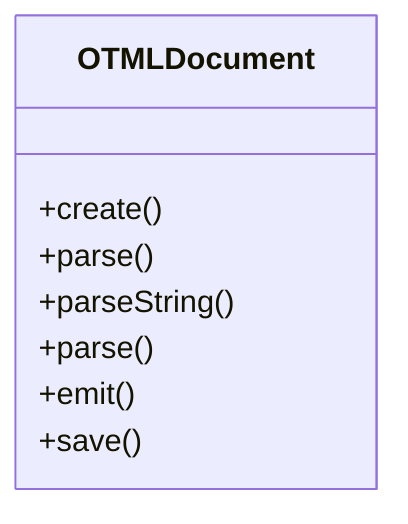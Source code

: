 classDiagram
    class OTMLDocument {
        +create()
        +parse()
        +parseString()
        +parse()
        +emit()
        +save()
    }